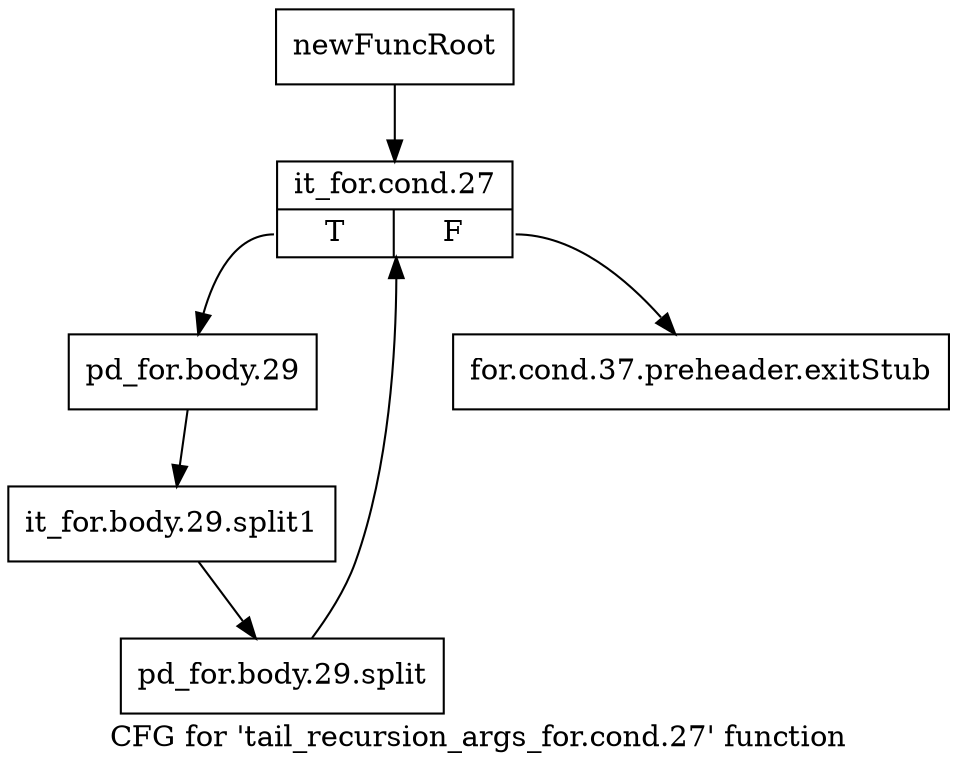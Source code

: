 digraph "CFG for 'tail_recursion_args_for.cond.27' function" {
	label="CFG for 'tail_recursion_args_for.cond.27' function";

	Node0xc42c950 [shape=record,label="{newFuncRoot}"];
	Node0xc42c950 -> Node0xc42c9f0;
	Node0xc42c9a0 [shape=record,label="{for.cond.37.preheader.exitStub}"];
	Node0xc42c9f0 [shape=record,label="{it_for.cond.27|{<s0>T|<s1>F}}"];
	Node0xc42c9f0:s0 -> Node0xc42ca40;
	Node0xc42c9f0:s1 -> Node0xc42c9a0;
	Node0xc42ca40 [shape=record,label="{pd_for.body.29}"];
	Node0xc42ca40 -> Node0xfad5700;
	Node0xfad5700 [shape=record,label="{it_for.body.29.split1}"];
	Node0xfad5700 -> Node0xfbad070;
	Node0xfbad070 [shape=record,label="{pd_for.body.29.split}"];
	Node0xfbad070 -> Node0xc42c9f0;
}
